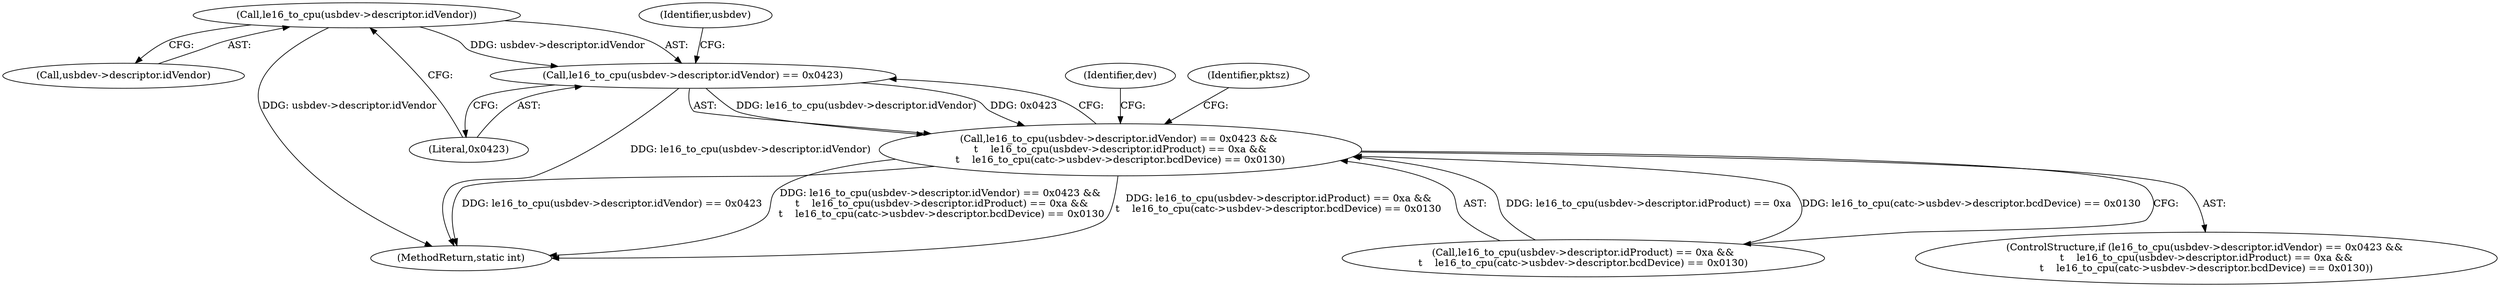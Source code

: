 digraph "0_linux_2d6a0e9de03ee658a9adc3bfb2f0ca55dff1e478@pointer" {
"1000276" [label="(Call,le16_to_cpu(usbdev->descriptor.idVendor))"];
"1000275" [label="(Call,le16_to_cpu(usbdev->descriptor.idVendor) == 0x0423)"];
"1000274" [label="(Call,le16_to_cpu(usbdev->descriptor.idVendor) == 0x0423 && \n\t    le16_to_cpu(usbdev->descriptor.idProduct) == 0xa &&\n\t    le16_to_cpu(catc->usbdev->descriptor.bcdDevice) == 0x0130)"];
"1000288" [label="(Identifier,usbdev)"];
"1000274" [label="(Call,le16_to_cpu(usbdev->descriptor.idVendor) == 0x0423 && \n\t    le16_to_cpu(usbdev->descriptor.idProduct) == 0xa &&\n\t    le16_to_cpu(catc->usbdev->descriptor.bcdDevice) == 0x0130)"];
"1000276" [label="(Call,le16_to_cpu(usbdev->descriptor.idVendor))"];
"1000283" [label="(Call,le16_to_cpu(usbdev->descriptor.idProduct) == 0xa &&\n\t    le16_to_cpu(catc->usbdev->descriptor.bcdDevice) == 0x0130)"];
"1000304" [label="(Identifier,dev)"];
"1000282" [label="(Literal,0x0423)"];
"1000273" [label="(ControlStructure,if (le16_to_cpu(usbdev->descriptor.idVendor) == 0x0423 && \n\t    le16_to_cpu(usbdev->descriptor.idProduct) == 0xa &&\n\t    le16_to_cpu(catc->usbdev->descriptor.bcdDevice) == 0x0130))"];
"1000323" [label="(Identifier,pktsz)"];
"1000277" [label="(Call,usbdev->descriptor.idVendor)"];
"1000275" [label="(Call,le16_to_cpu(usbdev->descriptor.idVendor) == 0x0423)"];
"1000660" [label="(MethodReturn,static int)"];
"1000276" -> "1000275"  [label="AST: "];
"1000276" -> "1000277"  [label="CFG: "];
"1000277" -> "1000276"  [label="AST: "];
"1000282" -> "1000276"  [label="CFG: "];
"1000276" -> "1000660"  [label="DDG: usbdev->descriptor.idVendor"];
"1000276" -> "1000275"  [label="DDG: usbdev->descriptor.idVendor"];
"1000275" -> "1000274"  [label="AST: "];
"1000275" -> "1000282"  [label="CFG: "];
"1000282" -> "1000275"  [label="AST: "];
"1000288" -> "1000275"  [label="CFG: "];
"1000274" -> "1000275"  [label="CFG: "];
"1000275" -> "1000660"  [label="DDG: le16_to_cpu(usbdev->descriptor.idVendor)"];
"1000275" -> "1000274"  [label="DDG: le16_to_cpu(usbdev->descriptor.idVendor)"];
"1000275" -> "1000274"  [label="DDG: 0x0423"];
"1000274" -> "1000273"  [label="AST: "];
"1000274" -> "1000283"  [label="CFG: "];
"1000283" -> "1000274"  [label="AST: "];
"1000304" -> "1000274"  [label="CFG: "];
"1000323" -> "1000274"  [label="CFG: "];
"1000274" -> "1000660"  [label="DDG: le16_to_cpu(usbdev->descriptor.idVendor) == 0x0423"];
"1000274" -> "1000660"  [label="DDG: le16_to_cpu(usbdev->descriptor.idVendor) == 0x0423 && \n\t    le16_to_cpu(usbdev->descriptor.idProduct) == 0xa &&\n\t    le16_to_cpu(catc->usbdev->descriptor.bcdDevice) == 0x0130"];
"1000274" -> "1000660"  [label="DDG: le16_to_cpu(usbdev->descriptor.idProduct) == 0xa &&\n\t    le16_to_cpu(catc->usbdev->descriptor.bcdDevice) == 0x0130"];
"1000283" -> "1000274"  [label="DDG: le16_to_cpu(usbdev->descriptor.idProduct) == 0xa"];
"1000283" -> "1000274"  [label="DDG: le16_to_cpu(catc->usbdev->descriptor.bcdDevice) == 0x0130"];
}
